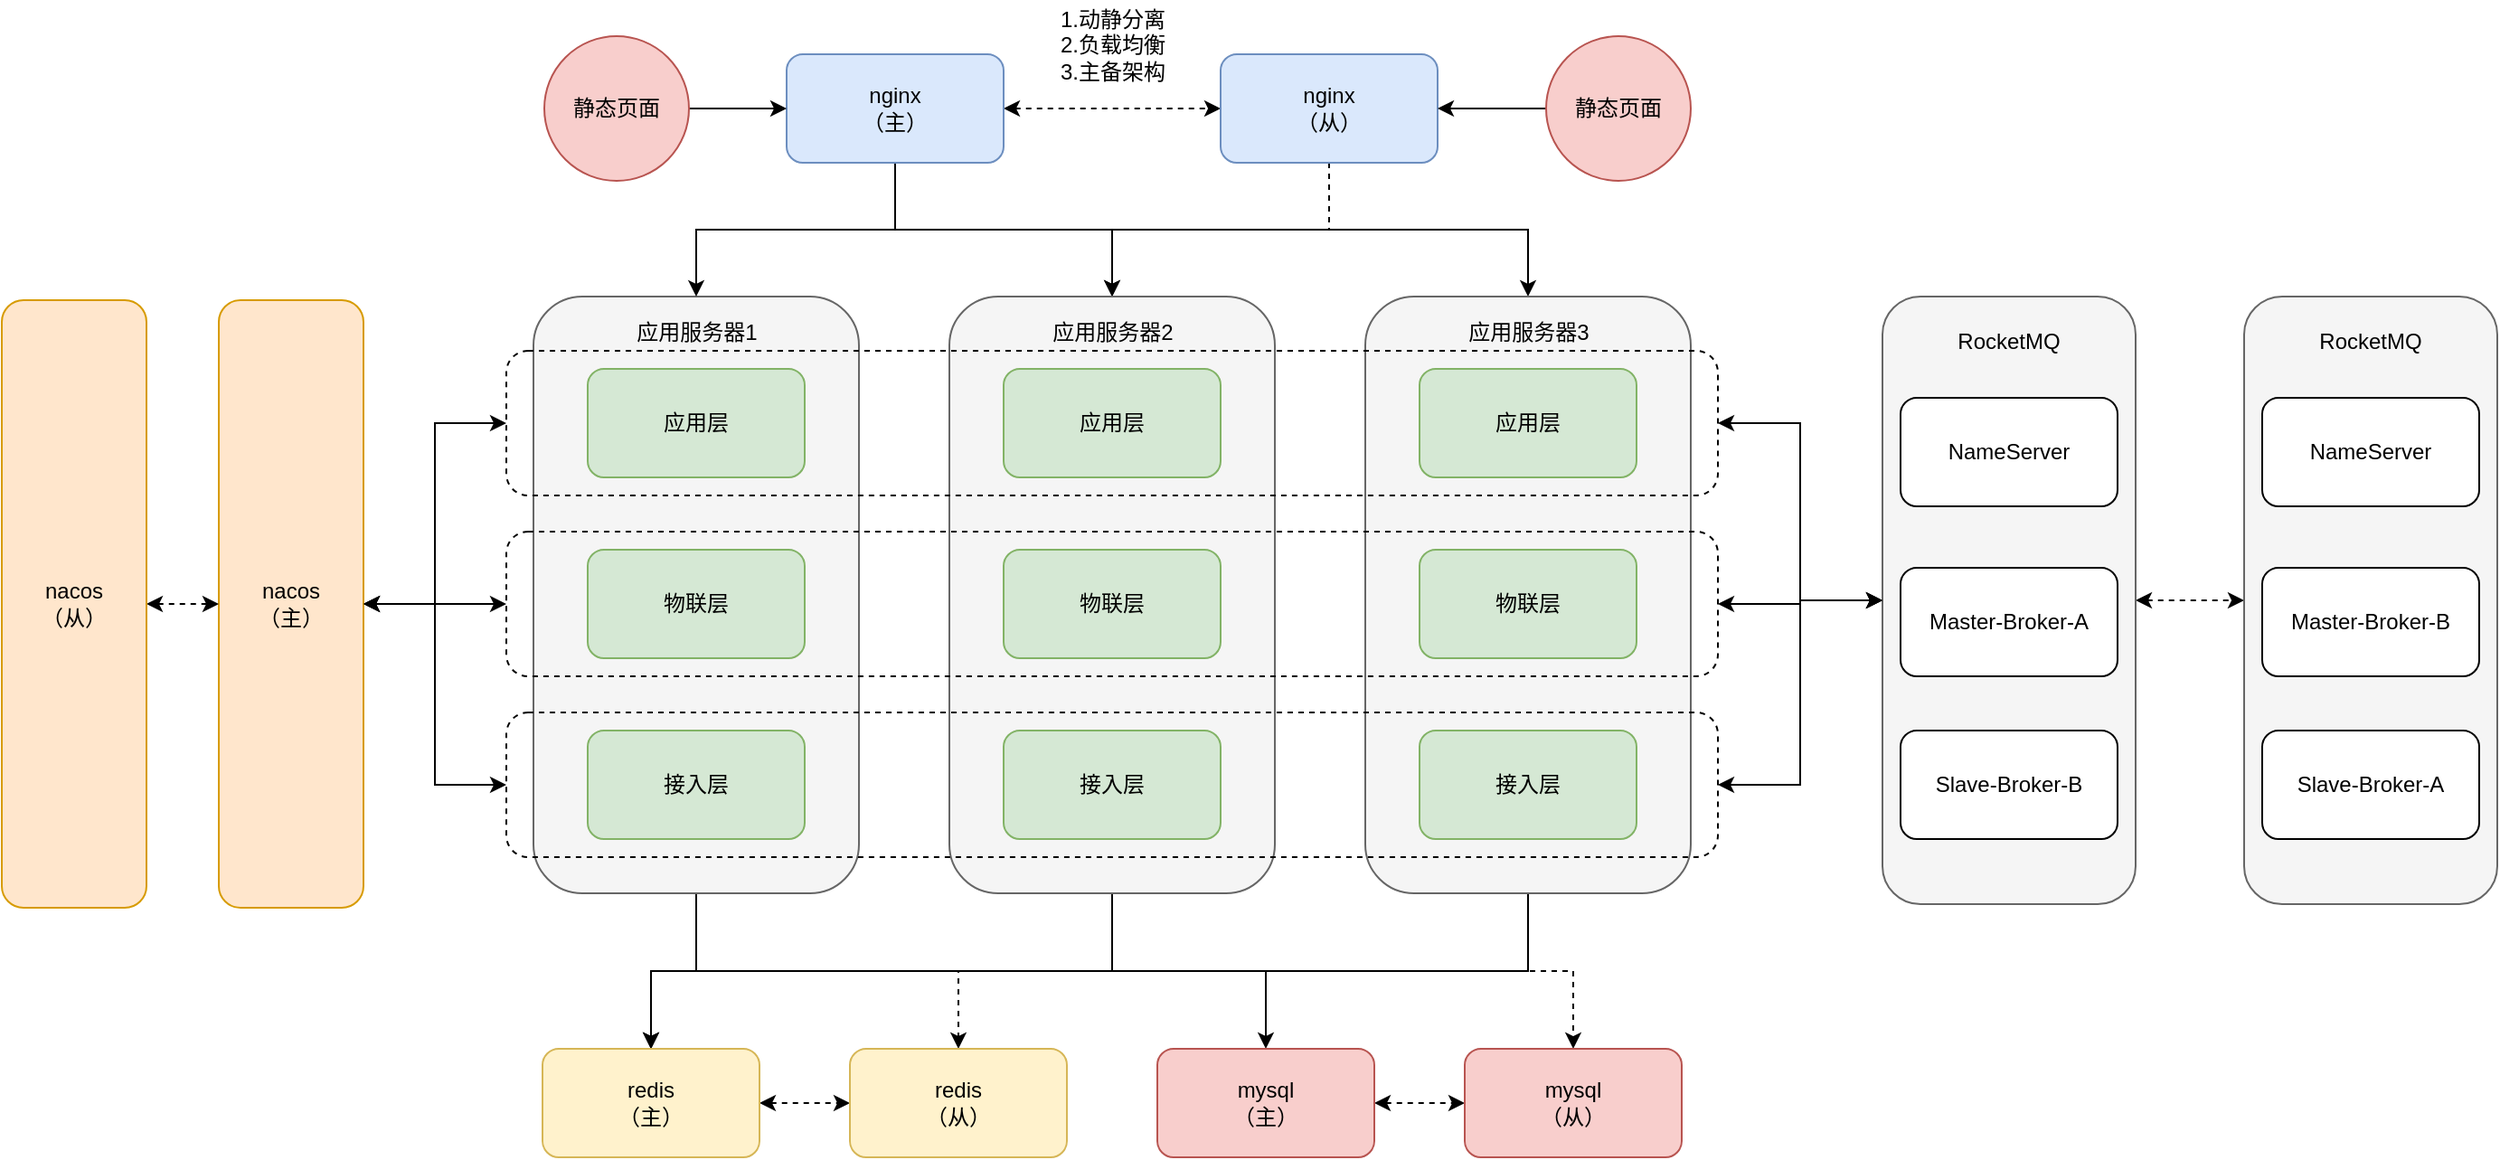 <mxfile version="16.6.4" type="github">
  <diagram id="km6wFf1AT1qebZHdLmL9" name="Page-1">
    <mxGraphModel dx="2061" dy="1913" grid="1" gridSize="10" guides="1" tooltips="1" connect="1" arrows="1" fold="1" page="1" pageScale="1" pageWidth="827" pageHeight="1169" math="0" shadow="0">
      <root>
        <mxCell id="0" />
        <mxCell id="1" parent="0" />
        <mxCell id="Y-z7CQoLXr54bBwh7zb3-25" style="edgeStyle=orthogonalEdgeStyle;rounded=0;orthogonalLoop=1;jettySize=auto;html=1;exitX=0.5;exitY=1;exitDx=0;exitDy=0;startArrow=none;startFill=0;" parent="1" source="euFUrrXmAUIV9GD4DxvM-6" target="Y-z7CQoLXr54bBwh7zb3-9" edge="1">
          <mxGeometry relative="1" as="geometry" />
        </mxCell>
        <mxCell id="Y-z7CQoLXr54bBwh7zb3-30" style="edgeStyle=orthogonalEdgeStyle;rounded=0;orthogonalLoop=1;jettySize=auto;html=1;exitX=0.5;exitY=1;exitDx=0;exitDy=0;entryX=0.5;entryY=0;entryDx=0;entryDy=0;startArrow=none;startFill=0;" parent="1" source="euFUrrXmAUIV9GD4DxvM-6" target="Y-z7CQoLXr54bBwh7zb3-11" edge="1">
          <mxGeometry relative="1" as="geometry" />
        </mxCell>
        <mxCell id="Y-z7CQoLXr54bBwh7zb3-31" style="edgeStyle=orthogonalEdgeStyle;rounded=0;orthogonalLoop=1;jettySize=auto;html=1;exitX=0.5;exitY=1;exitDx=0;exitDy=0;entryX=0.5;entryY=0;entryDx=0;entryDy=0;startArrow=none;startFill=0;dashed=1;" parent="1" source="euFUrrXmAUIV9GD4DxvM-6" target="Y-z7CQoLXr54bBwh7zb3-12" edge="1">
          <mxGeometry relative="1" as="geometry" />
        </mxCell>
        <mxCell id="euFUrrXmAUIV9GD4DxvM-6" value="" style="rounded=1;whiteSpace=wrap;html=1;fillColor=#f5f5f5;fontColor=#333333;strokeColor=#666666;" parent="1" vertex="1">
          <mxGeometry x="94" y="-836" width="180" height="330" as="geometry" />
        </mxCell>
        <mxCell id="Y-z7CQoLXr54bBwh7zb3-20" style="edgeStyle=orthogonalEdgeStyle;rounded=0;orthogonalLoop=1;jettySize=auto;html=1;exitX=0.5;exitY=1;exitDx=0;exitDy=0;entryX=0.5;entryY=0;entryDx=0;entryDy=0;" parent="1" source="euFUrrXmAUIV9GD4DxvM-1" target="euFUrrXmAUIV9GD4DxvM-6" edge="1">
          <mxGeometry relative="1" as="geometry" />
        </mxCell>
        <mxCell id="Y-z7CQoLXr54bBwh7zb3-21" style="edgeStyle=orthogonalEdgeStyle;rounded=0;orthogonalLoop=1;jettySize=auto;html=1;exitX=0.5;exitY=1;exitDx=0;exitDy=0;entryX=0.5;entryY=0;entryDx=0;entryDy=0;" parent="1" source="euFUrrXmAUIV9GD4DxvM-1" target="Y-z7CQoLXr54bBwh7zb3-1" edge="1">
          <mxGeometry relative="1" as="geometry" />
        </mxCell>
        <mxCell id="Y-z7CQoLXr54bBwh7zb3-22" style="edgeStyle=orthogonalEdgeStyle;rounded=0;orthogonalLoop=1;jettySize=auto;html=1;exitX=0.5;exitY=1;exitDx=0;exitDy=0;entryX=0.5;entryY=0;entryDx=0;entryDy=0;" parent="1" source="euFUrrXmAUIV9GD4DxvM-1" target="Y-z7CQoLXr54bBwh7zb3-5" edge="1">
          <mxGeometry relative="1" as="geometry" />
        </mxCell>
        <mxCell id="Y-z7CQoLXr54bBwh7zb3-24" style="edgeStyle=orthogonalEdgeStyle;rounded=0;orthogonalLoop=1;jettySize=auto;html=1;exitX=1;exitY=0.5;exitDx=0;exitDy=0;entryX=0;entryY=0.5;entryDx=0;entryDy=0;dashed=1;startArrow=classic;startFill=1;" parent="1" source="euFUrrXmAUIV9GD4DxvM-1" target="euFUrrXmAUIV9GD4DxvM-2" edge="1">
          <mxGeometry relative="1" as="geometry" />
        </mxCell>
        <mxCell id="euFUrrXmAUIV9GD4DxvM-1" value="nginx&lt;br&gt;（主）" style="rounded=1;whiteSpace=wrap;html=1;fillColor=#dae8fc;strokeColor=#6c8ebf;" parent="1" vertex="1">
          <mxGeometry x="234" y="-970" width="120" height="60" as="geometry" />
        </mxCell>
        <mxCell id="Y-z7CQoLXr54bBwh7zb3-23" style="edgeStyle=orthogonalEdgeStyle;rounded=0;orthogonalLoop=1;jettySize=auto;html=1;exitX=0.5;exitY=1;exitDx=0;exitDy=0;entryX=0.5;entryY=0;entryDx=0;entryDy=0;dashed=1;" parent="1" source="euFUrrXmAUIV9GD4DxvM-2" target="Y-z7CQoLXr54bBwh7zb3-1" edge="1">
          <mxGeometry relative="1" as="geometry" />
        </mxCell>
        <mxCell id="euFUrrXmAUIV9GD4DxvM-2" value="nginx&lt;br&gt;（从）" style="rounded=1;whiteSpace=wrap;html=1;fillColor=#dae8fc;strokeColor=#6c8ebf;" parent="1" vertex="1">
          <mxGeometry x="474" y="-970" width="120" height="60" as="geometry" />
        </mxCell>
        <mxCell id="euFUrrXmAUIV9GD4DxvM-3" value="应用层" style="rounded=1;whiteSpace=wrap;html=1;fillColor=#d5e8d4;strokeColor=#82b366;" parent="1" vertex="1">
          <mxGeometry x="124" y="-796" width="120" height="60" as="geometry" />
        </mxCell>
        <mxCell id="euFUrrXmAUIV9GD4DxvM-4" value="物联层" style="rounded=1;whiteSpace=wrap;html=1;fillColor=#d5e8d4;strokeColor=#82b366;" parent="1" vertex="1">
          <mxGeometry x="124" y="-696" width="120" height="60" as="geometry" />
        </mxCell>
        <mxCell id="euFUrrXmAUIV9GD4DxvM-5" value="接入层" style="rounded=1;whiteSpace=wrap;html=1;fillColor=#d5e8d4;strokeColor=#82b366;" parent="1" vertex="1">
          <mxGeometry x="124" y="-596" width="120" height="60" as="geometry" />
        </mxCell>
        <mxCell id="Y-z7CQoLXr54bBwh7zb3-26" style="edgeStyle=orthogonalEdgeStyle;rounded=0;orthogonalLoop=1;jettySize=auto;html=1;exitX=0.5;exitY=1;exitDx=0;exitDy=0;entryX=0.5;entryY=0;entryDx=0;entryDy=0;startArrow=none;startFill=0;" parent="1" source="Y-z7CQoLXr54bBwh7zb3-1" target="Y-z7CQoLXr54bBwh7zb3-9" edge="1">
          <mxGeometry relative="1" as="geometry" />
        </mxCell>
        <mxCell id="Y-z7CQoLXr54bBwh7zb3-29" style="edgeStyle=orthogonalEdgeStyle;rounded=0;orthogonalLoop=1;jettySize=auto;html=1;exitX=0.5;exitY=1;exitDx=0;exitDy=0;entryX=0.5;entryY=0;entryDx=0;entryDy=0;startArrow=none;startFill=0;dashed=1;" parent="1" source="Y-z7CQoLXr54bBwh7zb3-1" target="Y-z7CQoLXr54bBwh7zb3-10" edge="1">
          <mxGeometry relative="1" as="geometry" />
        </mxCell>
        <mxCell id="Y-z7CQoLXr54bBwh7zb3-1" value="" style="rounded=1;whiteSpace=wrap;html=1;fillColor=#f5f5f5;fontColor=#333333;strokeColor=#666666;" parent="1" vertex="1">
          <mxGeometry x="324" y="-836" width="180" height="330" as="geometry" />
        </mxCell>
        <mxCell id="Y-z7CQoLXr54bBwh7zb3-2" value="应用层" style="rounded=1;whiteSpace=wrap;html=1;fillColor=#d5e8d4;strokeColor=#82b366;" parent="1" vertex="1">
          <mxGeometry x="354" y="-796" width="120" height="60" as="geometry" />
        </mxCell>
        <mxCell id="Y-z7CQoLXr54bBwh7zb3-3" value="物联层" style="rounded=1;whiteSpace=wrap;html=1;fillColor=#d5e8d4;strokeColor=#82b366;" parent="1" vertex="1">
          <mxGeometry x="354" y="-696" width="120" height="60" as="geometry" />
        </mxCell>
        <mxCell id="Y-z7CQoLXr54bBwh7zb3-4" value="接入层" style="rounded=1;whiteSpace=wrap;html=1;fillColor=#d5e8d4;strokeColor=#82b366;" parent="1" vertex="1">
          <mxGeometry x="354" y="-596" width="120" height="60" as="geometry" />
        </mxCell>
        <mxCell id="Y-z7CQoLXr54bBwh7zb3-28" style="edgeStyle=orthogonalEdgeStyle;rounded=0;orthogonalLoop=1;jettySize=auto;html=1;exitX=0.5;exitY=1;exitDx=0;exitDy=0;entryX=0.5;entryY=0;entryDx=0;entryDy=0;startArrow=none;startFill=0;" parent="1" source="Y-z7CQoLXr54bBwh7zb3-5" target="Y-z7CQoLXr54bBwh7zb3-9" edge="1">
          <mxGeometry relative="1" as="geometry" />
        </mxCell>
        <mxCell id="Y-z7CQoLXr54bBwh7zb3-5" value="" style="rounded=1;whiteSpace=wrap;html=1;fillColor=#f5f5f5;fontColor=#333333;strokeColor=#666666;" parent="1" vertex="1">
          <mxGeometry x="554" y="-836" width="180" height="330" as="geometry" />
        </mxCell>
        <mxCell id="Y-z7CQoLXr54bBwh7zb3-6" value="应用层" style="rounded=1;whiteSpace=wrap;html=1;fillColor=#d5e8d4;strokeColor=#82b366;" parent="1" vertex="1">
          <mxGeometry x="584" y="-796" width="120" height="60" as="geometry" />
        </mxCell>
        <mxCell id="Y-z7CQoLXr54bBwh7zb3-7" value="物联层" style="rounded=1;whiteSpace=wrap;html=1;fillColor=#d5e8d4;strokeColor=#82b366;" parent="1" vertex="1">
          <mxGeometry x="584" y="-696" width="120" height="60" as="geometry" />
        </mxCell>
        <mxCell id="Y-z7CQoLXr54bBwh7zb3-8" value="接入层" style="rounded=1;whiteSpace=wrap;html=1;fillColor=#d5e8d4;strokeColor=#82b366;" parent="1" vertex="1">
          <mxGeometry x="584" y="-596" width="120" height="60" as="geometry" />
        </mxCell>
        <mxCell id="Y-z7CQoLXr54bBwh7zb3-32" style="edgeStyle=orthogonalEdgeStyle;rounded=0;orthogonalLoop=1;jettySize=auto;html=1;exitX=1;exitY=0.5;exitDx=0;exitDy=0;entryX=0;entryY=0.5;entryDx=0;entryDy=0;dashed=1;startArrow=classic;startFill=1;" parent="1" source="Y-z7CQoLXr54bBwh7zb3-9" target="Y-z7CQoLXr54bBwh7zb3-10" edge="1">
          <mxGeometry relative="1" as="geometry" />
        </mxCell>
        <mxCell id="Y-z7CQoLXr54bBwh7zb3-9" value="redis&lt;br&gt;（主）" style="rounded=1;whiteSpace=wrap;html=1;fillColor=#fff2cc;strokeColor=#d6b656;" parent="1" vertex="1">
          <mxGeometry x="99" y="-420" width="120" height="60" as="geometry" />
        </mxCell>
        <mxCell id="Y-z7CQoLXr54bBwh7zb3-10" value="redis&lt;br&gt;（从）" style="rounded=1;whiteSpace=wrap;html=1;fillColor=#fff2cc;strokeColor=#d6b656;" parent="1" vertex="1">
          <mxGeometry x="269" y="-420" width="120" height="60" as="geometry" />
        </mxCell>
        <mxCell id="Y-z7CQoLXr54bBwh7zb3-33" style="edgeStyle=orthogonalEdgeStyle;rounded=0;orthogonalLoop=1;jettySize=auto;html=1;exitX=1;exitY=0.5;exitDx=0;exitDy=0;entryX=0;entryY=0.5;entryDx=0;entryDy=0;dashed=1;startArrow=classic;startFill=1;" parent="1" source="Y-z7CQoLXr54bBwh7zb3-11" target="Y-z7CQoLXr54bBwh7zb3-12" edge="1">
          <mxGeometry relative="1" as="geometry" />
        </mxCell>
        <mxCell id="Y-z7CQoLXr54bBwh7zb3-11" value="mysql&lt;br&gt;（主）" style="rounded=1;whiteSpace=wrap;html=1;fillColor=#f8cecc;strokeColor=#b85450;" parent="1" vertex="1">
          <mxGeometry x="439" y="-420" width="120" height="60" as="geometry" />
        </mxCell>
        <mxCell id="Y-z7CQoLXr54bBwh7zb3-12" value="mysql&lt;br&gt;（从）" style="rounded=1;whiteSpace=wrap;html=1;fillColor=#f8cecc;strokeColor=#b85450;" parent="1" vertex="1">
          <mxGeometry x="609" y="-420" width="120" height="60" as="geometry" />
        </mxCell>
        <mxCell id="Y-z7CQoLXr54bBwh7zb3-44" style="edgeStyle=orthogonalEdgeStyle;rounded=0;orthogonalLoop=1;jettySize=auto;html=1;exitX=1;exitY=0.5;exitDx=0;exitDy=0;startArrow=classic;startFill=1;" parent="1" source="Y-z7CQoLXr54bBwh7zb3-13" target="Y-z7CQoLXr54bBwh7zb3-18" edge="1">
          <mxGeometry relative="1" as="geometry" />
        </mxCell>
        <mxCell id="Y-z7CQoLXr54bBwh7zb3-13" value="nacos&lt;br&gt;（主）" style="rounded=1;whiteSpace=wrap;html=1;fillColor=#ffe6cc;strokeColor=#d79b00;" parent="1" vertex="1">
          <mxGeometry x="-80" y="-834" width="80" height="336" as="geometry" />
        </mxCell>
        <mxCell id="Y-z7CQoLXr54bBwh7zb3-43" style="edgeStyle=orthogonalEdgeStyle;rounded=0;orthogonalLoop=1;jettySize=auto;html=1;exitX=1;exitY=0.5;exitDx=0;exitDy=0;startArrow=classic;startFill=1;dashed=1;entryX=0;entryY=0.5;entryDx=0;entryDy=0;" parent="1" source="Y-z7CQoLXr54bBwh7zb3-16" target="emlIaIFZVXrYUNUMLstC-5" edge="1">
          <mxGeometry relative="1" as="geometry">
            <mxPoint x="1130" y="-668" as="targetPoint" />
          </mxGeometry>
        </mxCell>
        <mxCell id="Y-z7CQoLXr54bBwh7zb3-16" value="" style="rounded=1;whiteSpace=wrap;html=1;fillColor=#f5f5f5;strokeColor=#666666;fontColor=#333333;" parent="1" vertex="1">
          <mxGeometry x="840" y="-836" width="140" height="336" as="geometry" />
        </mxCell>
        <mxCell id="Y-z7CQoLXr54bBwh7zb3-38" style="edgeStyle=orthogonalEdgeStyle;rounded=0;orthogonalLoop=1;jettySize=auto;html=1;exitX=1;exitY=0.5;exitDx=0;exitDy=0;startArrow=classic;startFill=1;" parent="1" source="Y-z7CQoLXr54bBwh7zb3-17" target="Y-z7CQoLXr54bBwh7zb3-16" edge="1">
          <mxGeometry relative="1" as="geometry" />
        </mxCell>
        <mxCell id="Y-z7CQoLXr54bBwh7zb3-45" style="edgeStyle=orthogonalEdgeStyle;rounded=0;orthogonalLoop=1;jettySize=auto;html=1;exitX=0;exitY=0.5;exitDx=0;exitDy=0;entryX=1;entryY=0.5;entryDx=0;entryDy=0;startArrow=classic;startFill=1;" parent="1" source="Y-z7CQoLXr54bBwh7zb3-17" target="Y-z7CQoLXr54bBwh7zb3-13" edge="1">
          <mxGeometry relative="1" as="geometry" />
        </mxCell>
        <mxCell id="Y-z7CQoLXr54bBwh7zb3-17" value="" style="rounded=1;whiteSpace=wrap;html=1;fillColor=none;dashed=1;" parent="1" vertex="1">
          <mxGeometry x="79" y="-806" width="670" height="80" as="geometry" />
        </mxCell>
        <mxCell id="Y-z7CQoLXr54bBwh7zb3-39" style="edgeStyle=orthogonalEdgeStyle;rounded=0;orthogonalLoop=1;jettySize=auto;html=1;exitX=1;exitY=0.5;exitDx=0;exitDy=0;startArrow=classic;startFill=1;" parent="1" source="Y-z7CQoLXr54bBwh7zb3-18" target="Y-z7CQoLXr54bBwh7zb3-16" edge="1">
          <mxGeometry relative="1" as="geometry" />
        </mxCell>
        <mxCell id="Y-z7CQoLXr54bBwh7zb3-18" value="" style="rounded=1;whiteSpace=wrap;html=1;fillColor=none;dashed=1;" parent="1" vertex="1">
          <mxGeometry x="79" y="-706" width="670" height="80" as="geometry" />
        </mxCell>
        <mxCell id="Y-z7CQoLXr54bBwh7zb3-41" style="edgeStyle=orthogonalEdgeStyle;rounded=0;orthogonalLoop=1;jettySize=auto;html=1;exitX=1;exitY=0.5;exitDx=0;exitDy=0;entryX=0;entryY=0.5;entryDx=0;entryDy=0;startArrow=classic;startFill=1;" parent="1" source="Y-z7CQoLXr54bBwh7zb3-19" target="Y-z7CQoLXr54bBwh7zb3-16" edge="1">
          <mxGeometry relative="1" as="geometry" />
        </mxCell>
        <mxCell id="Y-z7CQoLXr54bBwh7zb3-47" style="edgeStyle=orthogonalEdgeStyle;rounded=0;orthogonalLoop=1;jettySize=auto;html=1;exitX=0;exitY=0.5;exitDx=0;exitDy=0;entryX=1;entryY=0.5;entryDx=0;entryDy=0;startArrow=classic;startFill=1;" parent="1" source="Y-z7CQoLXr54bBwh7zb3-19" target="Y-z7CQoLXr54bBwh7zb3-13" edge="1">
          <mxGeometry relative="1" as="geometry" />
        </mxCell>
        <mxCell id="Y-z7CQoLXr54bBwh7zb3-19" value="" style="rounded=1;whiteSpace=wrap;html=1;fillColor=none;dashed=1;" parent="1" vertex="1">
          <mxGeometry x="79" y="-606" width="670" height="80" as="geometry" />
        </mxCell>
        <mxCell id="Y-z7CQoLXr54bBwh7zb3-49" style="edgeStyle=orthogonalEdgeStyle;rounded=0;orthogonalLoop=1;jettySize=auto;html=1;exitX=1;exitY=0.5;exitDx=0;exitDy=0;entryX=0;entryY=0.5;entryDx=0;entryDy=0;startArrow=classic;startFill=1;dashed=1;" parent="1" source="Y-z7CQoLXr54bBwh7zb3-48" target="Y-z7CQoLXr54bBwh7zb3-13" edge="1">
          <mxGeometry relative="1" as="geometry" />
        </mxCell>
        <mxCell id="Y-z7CQoLXr54bBwh7zb3-48" value="nacos&lt;br&gt;（从）" style="rounded=1;whiteSpace=wrap;html=1;fillColor=#ffe6cc;strokeColor=#d79b00;" parent="1" vertex="1">
          <mxGeometry x="-200" y="-834" width="80" height="336" as="geometry" />
        </mxCell>
        <mxCell id="Y-z7CQoLXr54bBwh7zb3-50" value="应用服务器1" style="text;html=1;align=center;verticalAlign=middle;resizable=0;points=[];autosize=1;strokeColor=none;fillColor=none;" parent="1" vertex="1">
          <mxGeometry x="144" y="-826" width="80" height="20" as="geometry" />
        </mxCell>
        <mxCell id="Y-z7CQoLXr54bBwh7zb3-51" value="应用服务器3" style="text;html=1;align=center;verticalAlign=middle;resizable=0;points=[];autosize=1;strokeColor=none;fillColor=none;" parent="1" vertex="1">
          <mxGeometry x="604" y="-826" width="80" height="20" as="geometry" />
        </mxCell>
        <mxCell id="Y-z7CQoLXr54bBwh7zb3-52" value="应用服务器2" style="text;html=1;align=center;verticalAlign=middle;resizable=0;points=[];autosize=1;strokeColor=none;fillColor=none;" parent="1" vertex="1">
          <mxGeometry x="374" y="-826" width="80" height="20" as="geometry" />
        </mxCell>
        <mxCell id="Y-z7CQoLXr54bBwh7zb3-54" style="edgeStyle=orthogonalEdgeStyle;rounded=0;orthogonalLoop=1;jettySize=auto;html=1;exitX=1;exitY=0.5;exitDx=0;exitDy=0;entryX=0;entryY=0.5;entryDx=0;entryDy=0;startArrow=none;startFill=0;" parent="1" source="Y-z7CQoLXr54bBwh7zb3-53" target="euFUrrXmAUIV9GD4DxvM-1" edge="1">
          <mxGeometry relative="1" as="geometry" />
        </mxCell>
        <mxCell id="Y-z7CQoLXr54bBwh7zb3-53" value="静态页面" style="ellipse;whiteSpace=wrap;html=1;aspect=fixed;fillColor=#f8cecc;strokeColor=#b85450;" parent="1" vertex="1">
          <mxGeometry x="100" y="-980" width="80" height="80" as="geometry" />
        </mxCell>
        <mxCell id="Y-z7CQoLXr54bBwh7zb3-56" style="edgeStyle=orthogonalEdgeStyle;rounded=0;orthogonalLoop=1;jettySize=auto;html=1;exitX=0;exitY=0.5;exitDx=0;exitDy=0;entryX=1;entryY=0.5;entryDx=0;entryDy=0;startArrow=none;startFill=0;" parent="1" source="Y-z7CQoLXr54bBwh7zb3-55" target="euFUrrXmAUIV9GD4DxvM-2" edge="1">
          <mxGeometry relative="1" as="geometry" />
        </mxCell>
        <mxCell id="Y-z7CQoLXr54bBwh7zb3-55" value="静态页面" style="ellipse;whiteSpace=wrap;html=1;aspect=fixed;fillColor=#f8cecc;strokeColor=#b85450;" parent="1" vertex="1">
          <mxGeometry x="654" y="-980" width="80" height="80" as="geometry" />
        </mxCell>
        <mxCell id="Y-z7CQoLXr54bBwh7zb3-57" value="1.动静分离&lt;br&gt;2.负载均衡&lt;br&gt;3.主备架构" style="text;html=1;align=center;verticalAlign=middle;resizable=0;points=[];autosize=1;strokeColor=none;fillColor=none;" parent="1" vertex="1">
          <mxGeometry x="379" y="-1000" width="70" height="50" as="geometry" />
        </mxCell>
        <mxCell id="emlIaIFZVXrYUNUMLstC-1" value="NameServer" style="rounded=1;whiteSpace=wrap;html=1;" vertex="1" parent="1">
          <mxGeometry x="850" y="-780" width="120" height="60" as="geometry" />
        </mxCell>
        <mxCell id="emlIaIFZVXrYUNUMLstC-2" value="Master-Broker-A" style="rounded=1;whiteSpace=wrap;html=1;" vertex="1" parent="1">
          <mxGeometry x="850" y="-686" width="120" height="60" as="geometry" />
        </mxCell>
        <mxCell id="emlIaIFZVXrYUNUMLstC-3" value="Slave-Broker-B" style="rounded=1;whiteSpace=wrap;html=1;" vertex="1" parent="1">
          <mxGeometry x="850" y="-596" width="120" height="60" as="geometry" />
        </mxCell>
        <mxCell id="emlIaIFZVXrYUNUMLstC-4" value="RocketMQ" style="text;html=1;strokeColor=none;fillColor=none;align=center;verticalAlign=middle;whiteSpace=wrap;rounded=0;" vertex="1" parent="1">
          <mxGeometry x="880" y="-826" width="60" height="30" as="geometry" />
        </mxCell>
        <mxCell id="emlIaIFZVXrYUNUMLstC-5" value="" style="rounded=1;whiteSpace=wrap;html=1;fillColor=#f5f5f5;strokeColor=#666666;fontColor=#333333;" vertex="1" parent="1">
          <mxGeometry x="1040" y="-836" width="140" height="336" as="geometry" />
        </mxCell>
        <mxCell id="emlIaIFZVXrYUNUMLstC-6" value="NameServer" style="rounded=1;whiteSpace=wrap;html=1;" vertex="1" parent="1">
          <mxGeometry x="1050" y="-780" width="120" height="60" as="geometry" />
        </mxCell>
        <mxCell id="emlIaIFZVXrYUNUMLstC-7" value="Master-Broker-B" style="rounded=1;whiteSpace=wrap;html=1;" vertex="1" parent="1">
          <mxGeometry x="1050" y="-686" width="120" height="60" as="geometry" />
        </mxCell>
        <mxCell id="emlIaIFZVXrYUNUMLstC-8" value="Slave-Broker-A" style="rounded=1;whiteSpace=wrap;html=1;" vertex="1" parent="1">
          <mxGeometry x="1050" y="-596" width="120" height="60" as="geometry" />
        </mxCell>
        <mxCell id="emlIaIFZVXrYUNUMLstC-9" value="RocketMQ" style="text;html=1;strokeColor=none;fillColor=none;align=center;verticalAlign=middle;whiteSpace=wrap;rounded=0;" vertex="1" parent="1">
          <mxGeometry x="1080" y="-826" width="60" height="30" as="geometry" />
        </mxCell>
      </root>
    </mxGraphModel>
  </diagram>
</mxfile>
